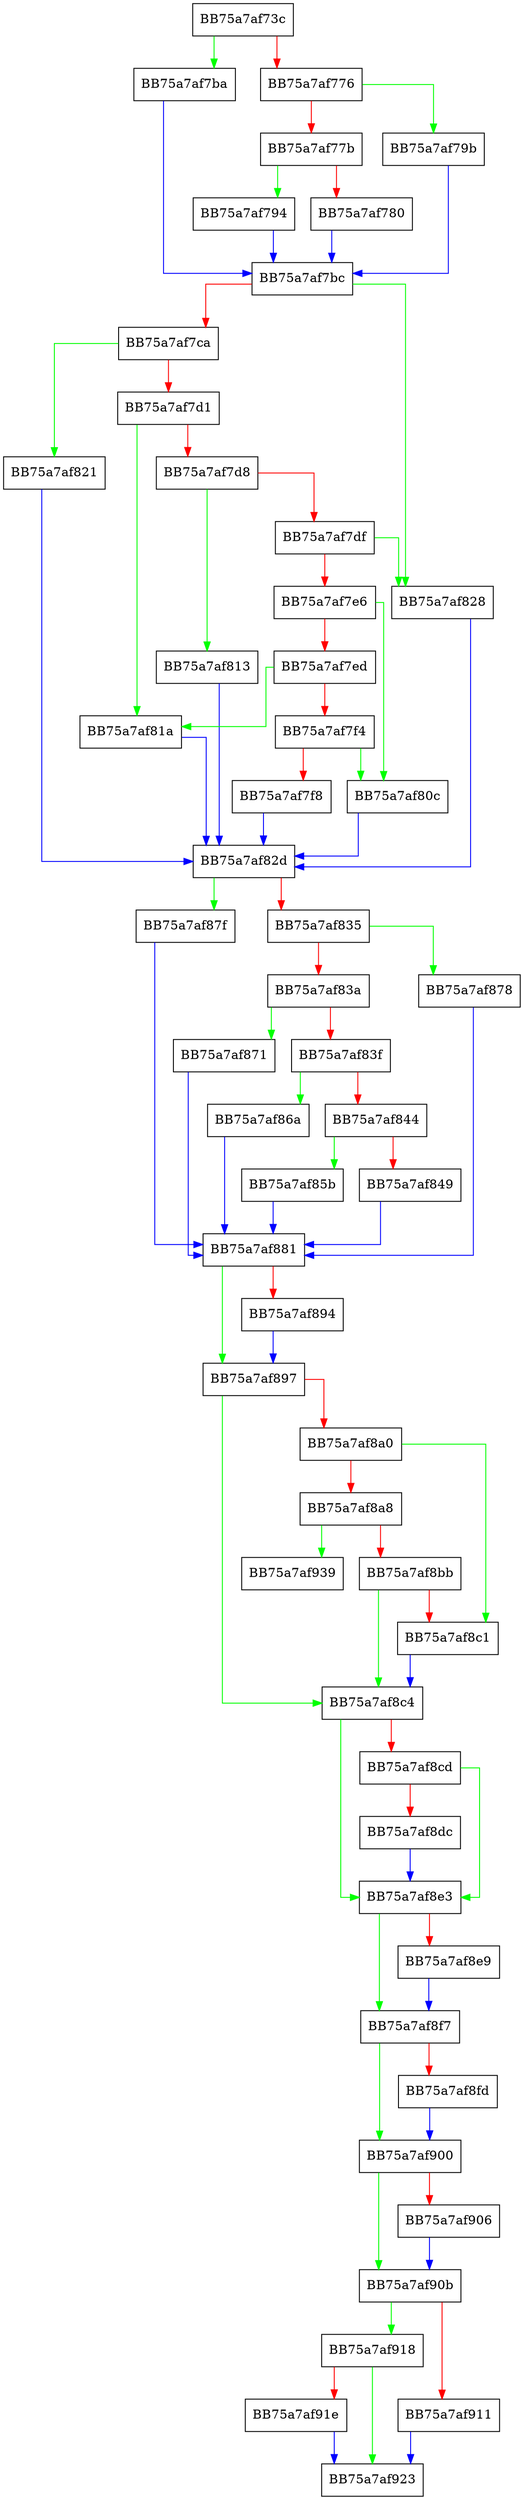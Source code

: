 digraph decode_options {
  node [shape="box"];
  graph [splines=ortho];
  BB75a7af73c -> BB75a7af7ba [color="green"];
  BB75a7af73c -> BB75a7af776 [color="red"];
  BB75a7af776 -> BB75a7af79b [color="green"];
  BB75a7af776 -> BB75a7af77b [color="red"];
  BB75a7af77b -> BB75a7af794 [color="green"];
  BB75a7af77b -> BB75a7af780 [color="red"];
  BB75a7af780 -> BB75a7af7bc [color="blue"];
  BB75a7af794 -> BB75a7af7bc [color="blue"];
  BB75a7af79b -> BB75a7af7bc [color="blue"];
  BB75a7af7ba -> BB75a7af7bc [color="blue"];
  BB75a7af7bc -> BB75a7af828 [color="green"];
  BB75a7af7bc -> BB75a7af7ca [color="red"];
  BB75a7af7ca -> BB75a7af821 [color="green"];
  BB75a7af7ca -> BB75a7af7d1 [color="red"];
  BB75a7af7d1 -> BB75a7af81a [color="green"];
  BB75a7af7d1 -> BB75a7af7d8 [color="red"];
  BB75a7af7d8 -> BB75a7af813 [color="green"];
  BB75a7af7d8 -> BB75a7af7df [color="red"];
  BB75a7af7df -> BB75a7af828 [color="green"];
  BB75a7af7df -> BB75a7af7e6 [color="red"];
  BB75a7af7e6 -> BB75a7af80c [color="green"];
  BB75a7af7e6 -> BB75a7af7ed [color="red"];
  BB75a7af7ed -> BB75a7af81a [color="green"];
  BB75a7af7ed -> BB75a7af7f4 [color="red"];
  BB75a7af7f4 -> BB75a7af80c [color="green"];
  BB75a7af7f4 -> BB75a7af7f8 [color="red"];
  BB75a7af7f8 -> BB75a7af82d [color="blue"];
  BB75a7af80c -> BB75a7af82d [color="blue"];
  BB75a7af813 -> BB75a7af82d [color="blue"];
  BB75a7af81a -> BB75a7af82d [color="blue"];
  BB75a7af821 -> BB75a7af82d [color="blue"];
  BB75a7af828 -> BB75a7af82d [color="blue"];
  BB75a7af82d -> BB75a7af87f [color="green"];
  BB75a7af82d -> BB75a7af835 [color="red"];
  BB75a7af835 -> BB75a7af878 [color="green"];
  BB75a7af835 -> BB75a7af83a [color="red"];
  BB75a7af83a -> BB75a7af871 [color="green"];
  BB75a7af83a -> BB75a7af83f [color="red"];
  BB75a7af83f -> BB75a7af86a [color="green"];
  BB75a7af83f -> BB75a7af844 [color="red"];
  BB75a7af844 -> BB75a7af85b [color="green"];
  BB75a7af844 -> BB75a7af849 [color="red"];
  BB75a7af849 -> BB75a7af881 [color="blue"];
  BB75a7af85b -> BB75a7af881 [color="blue"];
  BB75a7af86a -> BB75a7af881 [color="blue"];
  BB75a7af871 -> BB75a7af881 [color="blue"];
  BB75a7af878 -> BB75a7af881 [color="blue"];
  BB75a7af87f -> BB75a7af881 [color="blue"];
  BB75a7af881 -> BB75a7af897 [color="green"];
  BB75a7af881 -> BB75a7af894 [color="red"];
  BB75a7af894 -> BB75a7af897 [color="blue"];
  BB75a7af897 -> BB75a7af8c4 [color="green"];
  BB75a7af897 -> BB75a7af8a0 [color="red"];
  BB75a7af8a0 -> BB75a7af8c1 [color="green"];
  BB75a7af8a0 -> BB75a7af8a8 [color="red"];
  BB75a7af8a8 -> BB75a7af939 [color="green"];
  BB75a7af8a8 -> BB75a7af8bb [color="red"];
  BB75a7af8bb -> BB75a7af8c4 [color="green"];
  BB75a7af8bb -> BB75a7af8c1 [color="red"];
  BB75a7af8c1 -> BB75a7af8c4 [color="blue"];
  BB75a7af8c4 -> BB75a7af8e3 [color="green"];
  BB75a7af8c4 -> BB75a7af8cd [color="red"];
  BB75a7af8cd -> BB75a7af8e3 [color="green"];
  BB75a7af8cd -> BB75a7af8dc [color="red"];
  BB75a7af8dc -> BB75a7af8e3 [color="blue"];
  BB75a7af8e3 -> BB75a7af8f7 [color="green"];
  BB75a7af8e3 -> BB75a7af8e9 [color="red"];
  BB75a7af8e9 -> BB75a7af8f7 [color="blue"];
  BB75a7af8f7 -> BB75a7af900 [color="green"];
  BB75a7af8f7 -> BB75a7af8fd [color="red"];
  BB75a7af8fd -> BB75a7af900 [color="blue"];
  BB75a7af900 -> BB75a7af90b [color="green"];
  BB75a7af900 -> BB75a7af906 [color="red"];
  BB75a7af906 -> BB75a7af90b [color="blue"];
  BB75a7af90b -> BB75a7af918 [color="green"];
  BB75a7af90b -> BB75a7af911 [color="red"];
  BB75a7af911 -> BB75a7af923 [color="blue"];
  BB75a7af918 -> BB75a7af923 [color="green"];
  BB75a7af918 -> BB75a7af91e [color="red"];
  BB75a7af91e -> BB75a7af923 [color="blue"];
}